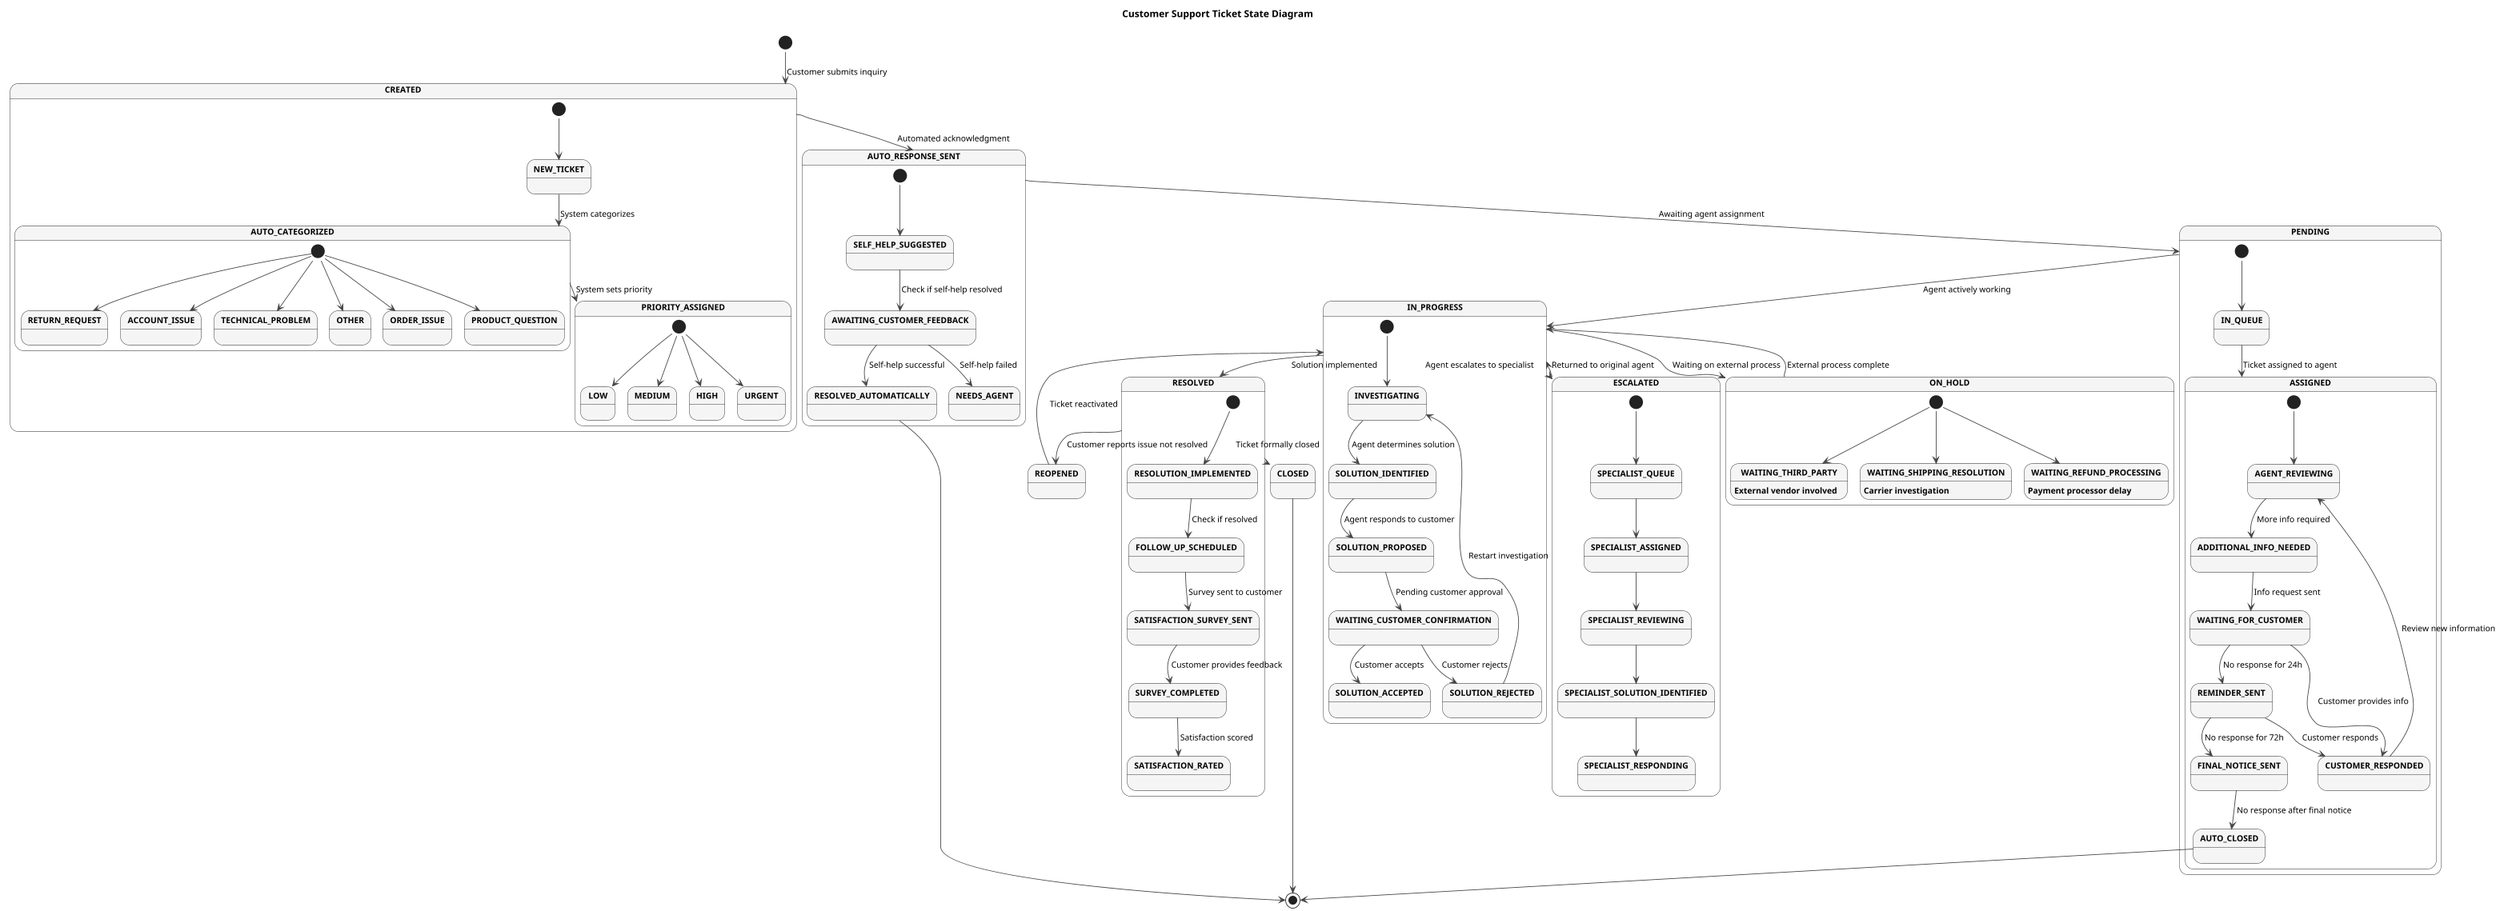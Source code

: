 @startuml customer-support-ticket-state
' Fix for clipping issues with comprehensive diagrams
!pragma layout smetana
' Using lower DPI will help prevent clipping
skinparam dpi 150
' Set page dimensions explicitly
skinparam pageMargin 10
skinparam pageExternalColor white
' Use a scale factor that prevents clipping but keeps detail
scale max 2000 width

' Basic styling
skinparam StateFontSize 14
skinparam StateFontStyle bold
skinparam StateBackgroundColor WhiteSmoke
skinparam StateAttributeFontSize 12
skinparam ArrowFontSize 12
skinparam ArrowColor #444444
skinparam shadowing false

title Customer Support Ticket State Diagram

[*] --> CREATED : Customer submits inquiry

state CREATED {
    [*] --> NEW_TICKET
    NEW_TICKET --> AUTO_CATEGORIZED : System categorizes
    
    state AUTO_CATEGORIZED {
        [*] --> ORDER_ISSUE
        [*] --> PRODUCT_QUESTION
        [*] --> RETURN_REQUEST
        [*] --> ACCOUNT_ISSUE
        [*] --> TECHNICAL_PROBLEM
        [*] --> OTHER
    }
    
    AUTO_CATEGORIZED --> PRIORITY_ASSIGNED : System sets priority
    
    state PRIORITY_ASSIGNED {
        [*] --> LOW
        [*] --> MEDIUM
        [*] --> HIGH
        [*] --> URGENT
    }
}

CREATED --> AUTO_RESPONSE_SENT : Automated acknowledgment

state AUTO_RESPONSE_SENT {
    [*] --> SELF_HELP_SUGGESTED
    SELF_HELP_SUGGESTED --> AWAITING_CUSTOMER_FEEDBACK : Check if self-help resolved
    AWAITING_CUSTOMER_FEEDBACK --> RESOLVED_AUTOMATICALLY : Self-help successful
    AWAITING_CUSTOMER_FEEDBACK --> NEEDS_AGENT : Self-help failed
}

AUTO_RESPONSE_SENT --> PENDING : Awaiting agent assignment

state PENDING {
    [*] --> IN_QUEUE
    IN_QUEUE --> ASSIGNED : Ticket assigned to agent
    
    state ASSIGNED {
        [*] --> AGENT_REVIEWING
        AGENT_REVIEWING --> ADDITIONAL_INFO_NEEDED : More info required
        ADDITIONAL_INFO_NEEDED --> WAITING_FOR_CUSTOMER : Info request sent
        WAITING_FOR_CUSTOMER --> CUSTOMER_RESPONDED : Customer provides info
        WAITING_FOR_CUSTOMER --> REMINDER_SENT : No response for 24h
        REMINDER_SENT --> CUSTOMER_RESPONDED : Customer responds
        REMINDER_SENT --> FINAL_NOTICE_SENT : No response for 72h
        FINAL_NOTICE_SENT --> AUTO_CLOSED : No response after final notice
        CUSTOMER_RESPONDED --> AGENT_REVIEWING : Review new information
    }
}

PENDING --> IN_PROGRESS : Agent actively working

state IN_PROGRESS {
    [*] --> INVESTIGATING
    INVESTIGATING --> SOLUTION_IDENTIFIED : Agent determines solution
    SOLUTION_IDENTIFIED --> SOLUTION_PROPOSED : Agent responds to customer
    SOLUTION_PROPOSED --> WAITING_CUSTOMER_CONFIRMATION : Pending customer approval
    WAITING_CUSTOMER_CONFIRMATION --> SOLUTION_ACCEPTED : Customer accepts
    WAITING_CUSTOMER_CONFIRMATION --> SOLUTION_REJECTED : Customer rejects
    SOLUTION_REJECTED --> INVESTIGATING : Restart investigation
}

IN_PROGRESS --> ESCALATED : Agent escalates to specialist

state ESCALATED {
    [*] --> SPECIALIST_QUEUE
    SPECIALIST_QUEUE --> SPECIALIST_ASSIGNED
    SPECIALIST_ASSIGNED --> SPECIALIST_REVIEWING
    SPECIALIST_REVIEWING --> SPECIALIST_SOLUTION_IDENTIFIED
    SPECIALIST_SOLUTION_IDENTIFIED --> SPECIALIST_RESPONDING
}

ESCALATED --> IN_PROGRESS : Returned to original agent
IN_PROGRESS --> ON_HOLD : Waiting on external process

state ON_HOLD {
    [*] --> WAITING_THIRD_PARTY
    [*] --> WAITING_SHIPPING_RESOLUTION
    [*] --> WAITING_REFUND_PROCESSING
    
    WAITING_THIRD_PARTY : External vendor involved
    WAITING_SHIPPING_RESOLUTION : Carrier investigation
    WAITING_REFUND_PROCESSING : Payment processor delay
}

ON_HOLD --> IN_PROGRESS : External process complete
IN_PROGRESS --> RESOLVED : Solution implemented

state RESOLVED {
    [*] --> RESOLUTION_IMPLEMENTED
    RESOLUTION_IMPLEMENTED --> FOLLOW_UP_SCHEDULED : Check if resolved
    FOLLOW_UP_SCHEDULED --> SATISFACTION_SURVEY_SENT : Survey sent to customer
    SATISFACTION_SURVEY_SENT --> SURVEY_COMPLETED : Customer provides feedback
    SURVEY_COMPLETED --> SATISFACTION_RATED : Satisfaction scored
}

RESOLVED --> REOPENED : Customer reports issue not resolved
REOPENED --> IN_PROGRESS : Ticket reactivated
RESOLVED --> CLOSED : Ticket formally closed
CLOSED --> [*]
AUTO_CLOSED --> [*]
RESOLVED_AUTOMATICALLY --> [*]

@enduml
